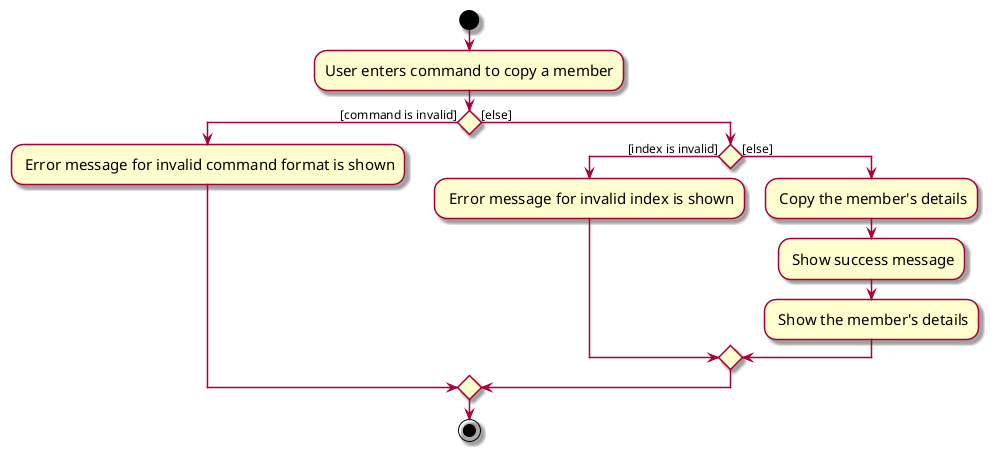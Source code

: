 @startuml
skin rose
skinparam ActivityFontSize 15
skinparam ArrowFontSize 12
start
:User enters command to copy a member;

if () then ([command is invalid])
    : Error message for invalid command format is shown;
else ([else])
    if () then ([index is invalid])
        : Error message for invalid index is shown;
    else ([else])
        : Copy the member's details;
        : Show success message;
        : Show the member's details;
    endif
endif
stop
@enduml
